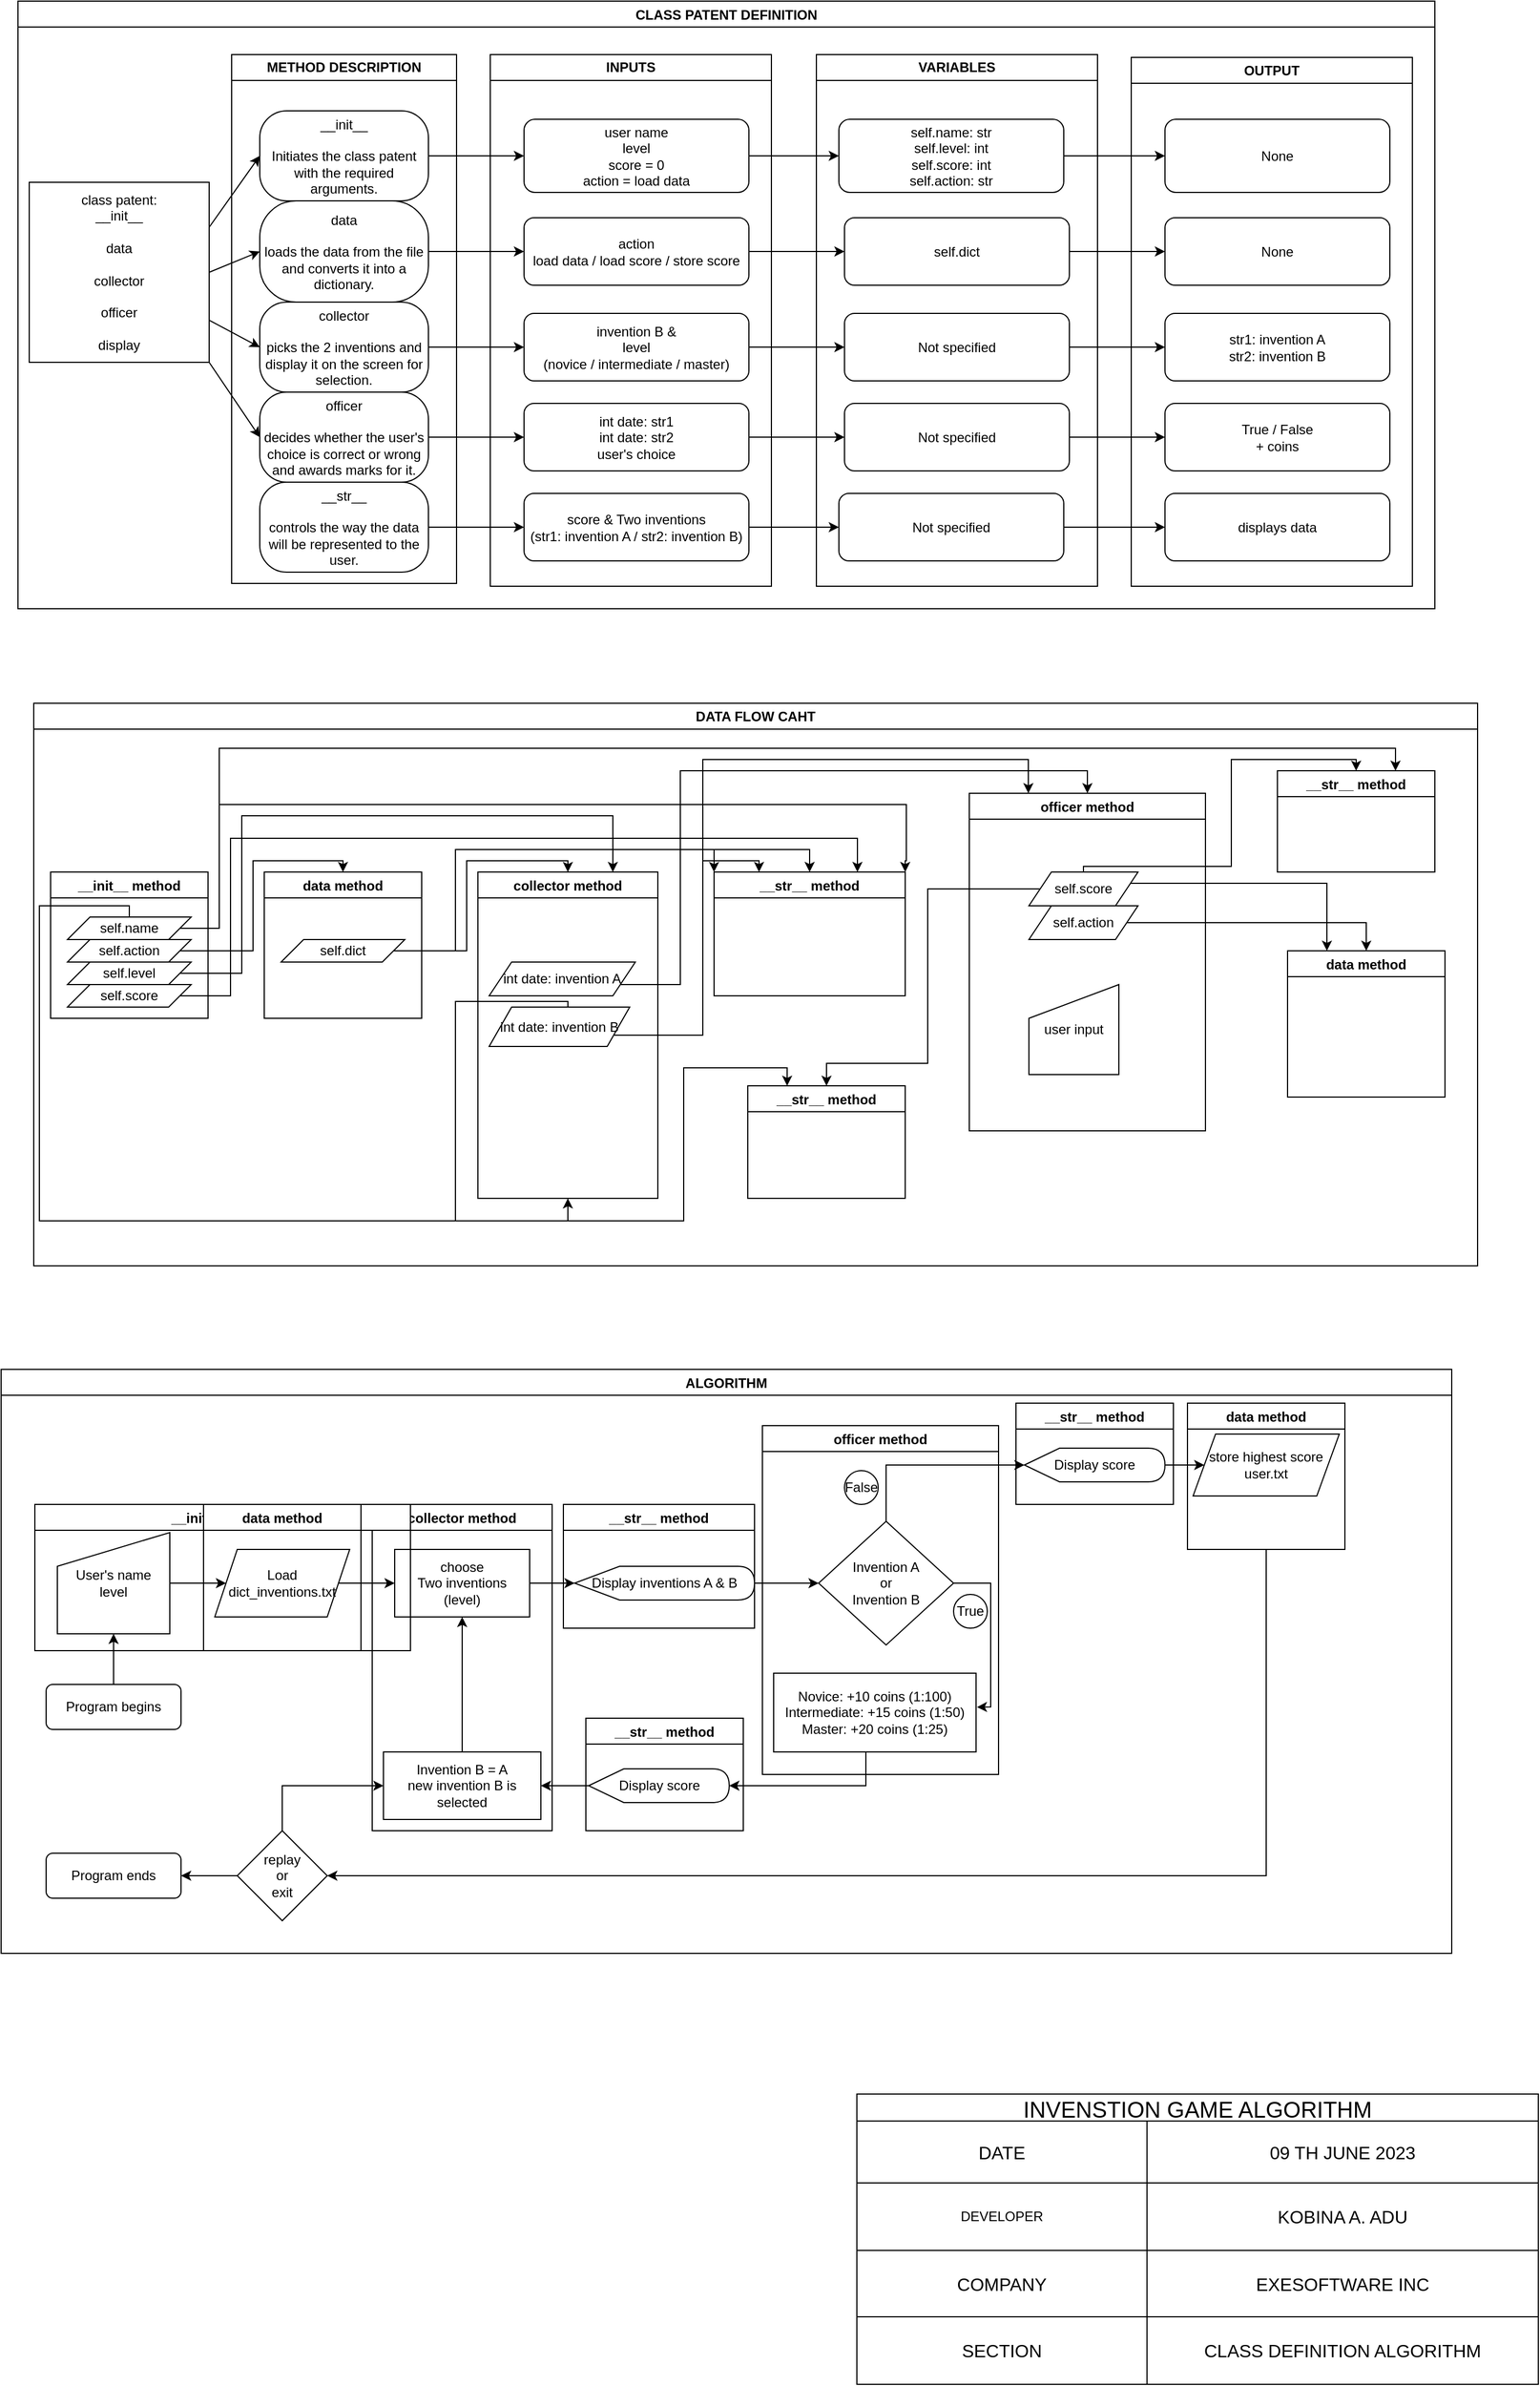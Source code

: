 <mxfile version="21.3.7" type="device" pages="2">
  <diagram name="class definition" id="cDmvo42EJWZh-CAlMUts">
    <mxGraphModel dx="1600" dy="953" grid="1" gridSize="12" guides="1" tooltips="1" connect="1" arrows="1" fold="1" page="1" pageScale="1" pageWidth="1654" pageHeight="2336" background="none" math="0" shadow="0">
      <root>
        <mxCell id="0" />
        <mxCell id="1" parent="0" />
        <mxCell id="7L2wKVbQM28l9aC9Pr6a-2" value="ALGORITHM" style="swimlane;" vertex="1" parent="1">
          <mxGeometry x="247" y="1360" width="1290" height="519" as="geometry">
            <mxRectangle x="10" y="630" width="110" height="30" as="alternateBounds" />
          </mxGeometry>
        </mxCell>
        <mxCell id="7L2wKVbQM28l9aC9Pr6a-3" value="User&#39;s name&lt;br&gt;level" style="shape=manualInput;whiteSpace=wrap;html=1;" vertex="1" parent="7L2wKVbQM28l9aC9Pr6a-2">
          <mxGeometry x="50" y="145" width="100" height="90" as="geometry" />
        </mxCell>
        <mxCell id="7L2wKVbQM28l9aC9Pr6a-4" value="collector method" style="swimlane;" vertex="1" parent="7L2wKVbQM28l9aC9Pr6a-2">
          <mxGeometry x="330" y="120" width="160" height="290" as="geometry" />
        </mxCell>
        <mxCell id="7L2wKVbQM28l9aC9Pr6a-5" value="choose&lt;br&gt;Two inventions&lt;br&gt;(level)" style="rounded=0;whiteSpace=wrap;html=1;" vertex="1" parent="7L2wKVbQM28l9aC9Pr6a-4">
          <mxGeometry x="20" y="40" width="120" height="60" as="geometry" />
        </mxCell>
        <mxCell id="7L2wKVbQM28l9aC9Pr6a-6" value="Invention B = A&lt;br&gt;new invention B is selected" style="rounded=0;whiteSpace=wrap;html=1;" vertex="1" parent="7L2wKVbQM28l9aC9Pr6a-4">
          <mxGeometry x="10" y="220" width="140" height="60" as="geometry" />
        </mxCell>
        <mxCell id="7L2wKVbQM28l9aC9Pr6a-7" style="edgeStyle=orthogonalEdgeStyle;rounded=0;orthogonalLoop=1;jettySize=auto;html=1;entryX=0.5;entryY=1;entryDx=0;entryDy=0;" edge="1" parent="7L2wKVbQM28l9aC9Pr6a-4" source="7L2wKVbQM28l9aC9Pr6a-6" target="7L2wKVbQM28l9aC9Pr6a-5">
          <mxGeometry relative="1" as="geometry" />
        </mxCell>
        <mxCell id="7L2wKVbQM28l9aC9Pr6a-8" value="__str__ method" style="swimlane;" vertex="1" parent="7L2wKVbQM28l9aC9Pr6a-2">
          <mxGeometry x="500" y="120" width="170" height="110" as="geometry" />
        </mxCell>
        <mxCell id="7L2wKVbQM28l9aC9Pr6a-9" value="Display inventions A &amp;amp; B" style="shape=display;whiteSpace=wrap;html=1;" vertex="1" parent="7L2wKVbQM28l9aC9Pr6a-8">
          <mxGeometry x="10" y="55" width="160" height="30" as="geometry" />
        </mxCell>
        <mxCell id="7L2wKVbQM28l9aC9Pr6a-10" value="Load dict_inventions.txt" style="shape=parallelogram;perimeter=parallelogramPerimeter;whiteSpace=wrap;html=1;fixedSize=1;" vertex="1" parent="7L2wKVbQM28l9aC9Pr6a-2">
          <mxGeometry x="190" y="160" width="120" height="60" as="geometry" />
        </mxCell>
        <mxCell id="7L2wKVbQM28l9aC9Pr6a-11" value="" style="edgeStyle=orthogonalEdgeStyle;rounded=0;orthogonalLoop=1;jettySize=auto;html=1;" edge="1" parent="7L2wKVbQM28l9aC9Pr6a-2" source="7L2wKVbQM28l9aC9Pr6a-3" target="7L2wKVbQM28l9aC9Pr6a-10">
          <mxGeometry relative="1" as="geometry" />
        </mxCell>
        <mxCell id="7L2wKVbQM28l9aC9Pr6a-12" value="" style="edgeStyle=orthogonalEdgeStyle;rounded=0;orthogonalLoop=1;jettySize=auto;html=1;" edge="1" parent="7L2wKVbQM28l9aC9Pr6a-2" source="7L2wKVbQM28l9aC9Pr6a-10" target="7L2wKVbQM28l9aC9Pr6a-5">
          <mxGeometry relative="1" as="geometry" />
        </mxCell>
        <mxCell id="7L2wKVbQM28l9aC9Pr6a-13" value="" style="edgeStyle=orthogonalEdgeStyle;rounded=0;orthogonalLoop=1;jettySize=auto;html=1;exitX=1;exitY=0.5;exitDx=0;exitDy=0;exitPerimeter=0;" edge="1" parent="7L2wKVbQM28l9aC9Pr6a-2" source="7L2wKVbQM28l9aC9Pr6a-25" target="7L2wKVbQM28l9aC9Pr6a-31">
          <mxGeometry relative="1" as="geometry">
            <mxPoint x="1030.0" y="85" as="sourcePoint" />
          </mxGeometry>
        </mxCell>
        <mxCell id="7L2wKVbQM28l9aC9Pr6a-14" value="Program ends" style="rounded=1;whiteSpace=wrap;html=1;" vertex="1" parent="7L2wKVbQM28l9aC9Pr6a-2">
          <mxGeometry x="40" y="430" width="120" height="40" as="geometry" />
        </mxCell>
        <mxCell id="7L2wKVbQM28l9aC9Pr6a-15" value="officer method" style="swimlane;" vertex="1" parent="7L2wKVbQM28l9aC9Pr6a-2">
          <mxGeometry x="677" y="50" width="210" height="310" as="geometry" />
        </mxCell>
        <mxCell id="7L2wKVbQM28l9aC9Pr6a-16" value="Novice: +10 coins (1:100)&lt;br&gt;Intermediate: +15 coins (1:50)&lt;br&gt;Master: +20 coins (1:25)" style="rounded=0;whiteSpace=wrap;html=1;" vertex="1" parent="7L2wKVbQM28l9aC9Pr6a-15">
          <mxGeometry x="10" y="220" width="180" height="70" as="geometry" />
        </mxCell>
        <mxCell id="7L2wKVbQM28l9aC9Pr6a-17" value="False" style="ellipse;whiteSpace=wrap;html=1;aspect=fixed;" vertex="1" parent="7L2wKVbQM28l9aC9Pr6a-15">
          <mxGeometry x="73" y="40" width="30" height="30" as="geometry" />
        </mxCell>
        <mxCell id="7L2wKVbQM28l9aC9Pr6a-18" value="True" style="ellipse;whiteSpace=wrap;html=1;aspect=fixed;" vertex="1" parent="7L2wKVbQM28l9aC9Pr6a-15">
          <mxGeometry x="170" y="150" width="30" height="30" as="geometry" />
        </mxCell>
        <mxCell id="7L2wKVbQM28l9aC9Pr6a-19" value="Invention A&lt;br&gt;or&lt;br&gt;Invention B" style="rhombus;whiteSpace=wrap;html=1;" vertex="1" parent="7L2wKVbQM28l9aC9Pr6a-15">
          <mxGeometry x="50" y="85" width="120" height="110" as="geometry" />
        </mxCell>
        <mxCell id="7L2wKVbQM28l9aC9Pr6a-20" value="" style="endArrow=classic;html=1;rounded=0;entryX=1.004;entryY=0.431;entryDx=0;entryDy=0;exitX=1;exitY=0.5;exitDx=0;exitDy=0;entryPerimeter=0;" edge="1" parent="7L2wKVbQM28l9aC9Pr6a-15" source="7L2wKVbQM28l9aC9Pr6a-19" target="7L2wKVbQM28l9aC9Pr6a-16">
          <mxGeometry width="50" height="50" relative="1" as="geometry">
            <mxPoint x="43" y="209" as="sourcePoint" />
            <mxPoint x="313" y="179" as="targetPoint" />
            <Array as="points">
              <mxPoint x="203" y="140" />
              <mxPoint x="203" y="250" />
            </Array>
          </mxGeometry>
        </mxCell>
        <mxCell id="7L2wKVbQM28l9aC9Pr6a-21" value="__init__ method" style="swimlane;" vertex="1" parent="7L2wKVbQM28l9aC9Pr6a-2">
          <mxGeometry x="30" y="120" width="334" height="130" as="geometry" />
        </mxCell>
        <mxCell id="7L2wKVbQM28l9aC9Pr6a-22" value="data method" style="swimlane;" vertex="1" parent="7L2wKVbQM28l9aC9Pr6a-2">
          <mxGeometry x="180" y="120" width="140" height="130" as="geometry" />
        </mxCell>
        <mxCell id="7L2wKVbQM28l9aC9Pr6a-23" style="edgeStyle=orthogonalEdgeStyle;rounded=0;orthogonalLoop=1;jettySize=auto;html=1;entryX=1;entryY=0.5;entryDx=0;entryDy=0;exitX=0;exitY=0.5;exitDx=0;exitDy=0;exitPerimeter=0;" edge="1" parent="7L2wKVbQM28l9aC9Pr6a-2" source="7L2wKVbQM28l9aC9Pr6a-27" target="7L2wKVbQM28l9aC9Pr6a-6">
          <mxGeometry relative="1" as="geometry">
            <mxPoint x="525" y="370" as="sourcePoint" />
          </mxGeometry>
        </mxCell>
        <mxCell id="7L2wKVbQM28l9aC9Pr6a-24" style="edgeStyle=orthogonalEdgeStyle;rounded=0;orthogonalLoop=1;jettySize=auto;html=1;entryX=1;entryY=0.5;entryDx=0;entryDy=0;entryPerimeter=0;" edge="1" parent="7L2wKVbQM28l9aC9Pr6a-2" source="7L2wKVbQM28l9aC9Pr6a-16" target="7L2wKVbQM28l9aC9Pr6a-27">
          <mxGeometry relative="1" as="geometry">
            <mxPoint x="645" y="370" as="targetPoint" />
            <Array as="points">
              <mxPoint x="769" y="370" />
            </Array>
          </mxGeometry>
        </mxCell>
        <mxCell id="7L2wKVbQM28l9aC9Pr6a-25" value="Display score" style="shape=display;whiteSpace=wrap;html=1;" vertex="1" parent="7L2wKVbQM28l9aC9Pr6a-2">
          <mxGeometry x="910" y="70" width="125" height="30" as="geometry" />
        </mxCell>
        <mxCell id="7L2wKVbQM28l9aC9Pr6a-26" value="__str__ method" style="swimlane;" vertex="1" parent="7L2wKVbQM28l9aC9Pr6a-2">
          <mxGeometry x="520" y="310" width="140" height="100" as="geometry" />
        </mxCell>
        <mxCell id="7L2wKVbQM28l9aC9Pr6a-27" value="Display score" style="shape=display;whiteSpace=wrap;html=1;" vertex="1" parent="7L2wKVbQM28l9aC9Pr6a-26">
          <mxGeometry x="2.5" y="45" width="125" height="30" as="geometry" />
        </mxCell>
        <mxCell id="7L2wKVbQM28l9aC9Pr6a-28" value="__str__ method" style="swimlane;" vertex="1" parent="7L2wKVbQM28l9aC9Pr6a-2">
          <mxGeometry x="902.5" y="30" width="140" height="90" as="geometry" />
        </mxCell>
        <mxCell id="7L2wKVbQM28l9aC9Pr6a-29" style="edgeStyle=orthogonalEdgeStyle;rounded=0;orthogonalLoop=1;jettySize=auto;html=1;entryX=1;entryY=0.5;entryDx=0;entryDy=0;" edge="1" parent="7L2wKVbQM28l9aC9Pr6a-2" source="7L2wKVbQM28l9aC9Pr6a-30" target="7L2wKVbQM28l9aC9Pr6a-36">
          <mxGeometry relative="1" as="geometry">
            <Array as="points">
              <mxPoint x="1125" y="450" />
            </Array>
          </mxGeometry>
        </mxCell>
        <mxCell id="7L2wKVbQM28l9aC9Pr6a-30" value="data method" style="swimlane;" vertex="1" parent="7L2wKVbQM28l9aC9Pr6a-2">
          <mxGeometry x="1055" y="30" width="140" height="130" as="geometry" />
        </mxCell>
        <mxCell id="7L2wKVbQM28l9aC9Pr6a-31" value="store highest score&lt;br&gt;user.txt" style="shape=parallelogram;perimeter=parallelogramPerimeter;whiteSpace=wrap;html=1;fixedSize=1;" vertex="1" parent="7L2wKVbQM28l9aC9Pr6a-30">
          <mxGeometry x="5" y="27.5" width="130" height="55" as="geometry" />
        </mxCell>
        <mxCell id="7L2wKVbQM28l9aC9Pr6a-32" value="" style="edgeStyle=orthogonalEdgeStyle;rounded=0;orthogonalLoop=1;jettySize=auto;html=1;" edge="1" parent="7L2wKVbQM28l9aC9Pr6a-2" source="7L2wKVbQM28l9aC9Pr6a-33" target="7L2wKVbQM28l9aC9Pr6a-3">
          <mxGeometry relative="1" as="geometry" />
        </mxCell>
        <mxCell id="7L2wKVbQM28l9aC9Pr6a-33" value="Program begins" style="rounded=1;whiteSpace=wrap;html=1;" vertex="1" parent="7L2wKVbQM28l9aC9Pr6a-2">
          <mxGeometry x="40" y="280" width="120" height="40" as="geometry" />
        </mxCell>
        <mxCell id="7L2wKVbQM28l9aC9Pr6a-34" style="edgeStyle=orthogonalEdgeStyle;rounded=0;orthogonalLoop=1;jettySize=auto;html=1;entryX=1;entryY=0.5;entryDx=0;entryDy=0;" edge="1" parent="7L2wKVbQM28l9aC9Pr6a-2" source="7L2wKVbQM28l9aC9Pr6a-36" target="7L2wKVbQM28l9aC9Pr6a-14">
          <mxGeometry relative="1" as="geometry" />
        </mxCell>
        <mxCell id="7L2wKVbQM28l9aC9Pr6a-35" style="edgeStyle=orthogonalEdgeStyle;rounded=0;orthogonalLoop=1;jettySize=auto;html=1;entryX=0;entryY=0.5;entryDx=0;entryDy=0;exitX=0.5;exitY=0;exitDx=0;exitDy=0;" edge="1" parent="7L2wKVbQM28l9aC9Pr6a-2" source="7L2wKVbQM28l9aC9Pr6a-36" target="7L2wKVbQM28l9aC9Pr6a-6">
          <mxGeometry relative="1" as="geometry">
            <Array as="points">
              <mxPoint x="250" y="370" />
            </Array>
          </mxGeometry>
        </mxCell>
        <mxCell id="7L2wKVbQM28l9aC9Pr6a-36" value="replay&lt;br&gt;or&lt;br&gt;exit" style="rhombus;whiteSpace=wrap;html=1;" vertex="1" parent="7L2wKVbQM28l9aC9Pr6a-2">
          <mxGeometry x="210" y="410" width="80" height="80" as="geometry" />
        </mxCell>
        <mxCell id="7L2wKVbQM28l9aC9Pr6a-37" value="" style="edgeStyle=orthogonalEdgeStyle;rounded=0;orthogonalLoop=1;jettySize=auto;html=1;" edge="1" parent="7L2wKVbQM28l9aC9Pr6a-2" source="7L2wKVbQM28l9aC9Pr6a-5" target="7L2wKVbQM28l9aC9Pr6a-9">
          <mxGeometry relative="1" as="geometry" />
        </mxCell>
        <mxCell id="7L2wKVbQM28l9aC9Pr6a-38" value="" style="endArrow=classic;html=1;rounded=0;entryX=0;entryY=0.5;entryDx=0;entryDy=0;exitX=0.5;exitY=0;exitDx=0;exitDy=0;entryPerimeter=0;" edge="1" parent="7L2wKVbQM28l9aC9Pr6a-2" source="7L2wKVbQM28l9aC9Pr6a-19" target="7L2wKVbQM28l9aC9Pr6a-25">
          <mxGeometry width="50" height="50" relative="1" as="geometry">
            <mxPoint x="750" y="14" as="sourcePoint" />
            <mxPoint x="940.0" y="94" as="targetPoint" />
            <Array as="points">
              <mxPoint x="787" y="85" />
            </Array>
          </mxGeometry>
        </mxCell>
        <mxCell id="7L2wKVbQM28l9aC9Pr6a-39" value="" style="endArrow=classic;html=1;rounded=0;entryX=0;entryY=0.5;entryDx=0;entryDy=0;exitX=1;exitY=0.5;exitDx=0;exitDy=0;exitPerimeter=0;" edge="1" parent="7L2wKVbQM28l9aC9Pr6a-2" source="7L2wKVbQM28l9aC9Pr6a-9" target="7L2wKVbQM28l9aC9Pr6a-19">
          <mxGeometry width="50" height="50" relative="1" as="geometry">
            <mxPoint x="700" y="209" as="sourcePoint" />
            <mxPoint x="980" y="169" as="targetPoint" />
          </mxGeometry>
        </mxCell>
        <mxCell id="7L2wKVbQM28l9aC9Pr6a-40" value="CLASS PATENT DEFINITION" style="swimlane;" vertex="1" parent="1">
          <mxGeometry x="262" y="144" width="1260" height="540" as="geometry">
            <mxRectangle x="60" y="50" width="200" height="30" as="alternateBounds" />
          </mxGeometry>
        </mxCell>
        <mxCell id="7L2wKVbQM28l9aC9Pr6a-41" value="OUTPUT" style="swimlane;whiteSpace=wrap;html=1;" vertex="1" parent="7L2wKVbQM28l9aC9Pr6a-40">
          <mxGeometry x="990" y="50" width="250" height="470" as="geometry" />
        </mxCell>
        <mxCell id="7L2wKVbQM28l9aC9Pr6a-42" value="str1: invention A&lt;br&gt;str2: invention B" style="rounded=1;whiteSpace=wrap;html=1;" vertex="1" parent="7L2wKVbQM28l9aC9Pr6a-41">
          <mxGeometry x="30" y="227.5" width="200" height="60" as="geometry" />
        </mxCell>
        <mxCell id="7L2wKVbQM28l9aC9Pr6a-43" value="None" style="rounded=1;whiteSpace=wrap;html=1;" vertex="1" parent="7L2wKVbQM28l9aC9Pr6a-41">
          <mxGeometry x="30" y="55" width="200" height="65" as="geometry" />
        </mxCell>
        <mxCell id="7L2wKVbQM28l9aC9Pr6a-44" value="None" style="rounded=1;whiteSpace=wrap;html=1;" vertex="1" parent="7L2wKVbQM28l9aC9Pr6a-41">
          <mxGeometry x="30" y="142.5" width="200" height="60" as="geometry" />
        </mxCell>
        <mxCell id="7L2wKVbQM28l9aC9Pr6a-45" value="True / False&lt;br&gt;+ coins" style="rounded=1;whiteSpace=wrap;html=1;" vertex="1" parent="7L2wKVbQM28l9aC9Pr6a-41">
          <mxGeometry x="30" y="307.5" width="200" height="60" as="geometry" />
        </mxCell>
        <mxCell id="7L2wKVbQM28l9aC9Pr6a-46" value="displays data" style="rounded=1;whiteSpace=wrap;html=1;" vertex="1" parent="7L2wKVbQM28l9aC9Pr6a-41">
          <mxGeometry x="30" y="387.5" width="200" height="60" as="geometry" />
        </mxCell>
        <mxCell id="7L2wKVbQM28l9aC9Pr6a-47" value="class patent:&lt;br&gt;__init__&lt;br&gt;&lt;br&gt;data&lt;br&gt;&lt;br&gt;collector&lt;br&gt;&lt;br&gt;officer&lt;br&gt;&lt;br&gt;display" style="whiteSpace=wrap;html=1;aspect=fixed;" vertex="1" parent="7L2wKVbQM28l9aC9Pr6a-40">
          <mxGeometry x="10" y="161" width="160" height="160" as="geometry" />
        </mxCell>
        <mxCell id="7L2wKVbQM28l9aC9Pr6a-48" value="__init__&lt;br&gt;&lt;br&gt;Initiates the class patent with the required arguments." style="rounded=1;whiteSpace=wrap;html=1;arcSize=30;" vertex="1" parent="7L2wKVbQM28l9aC9Pr6a-40">
          <mxGeometry x="215" y="97.5" width="150" height="80" as="geometry" />
        </mxCell>
        <mxCell id="7L2wKVbQM28l9aC9Pr6a-49" value="data&lt;br&gt;&lt;br&gt;loads the data from the file and converts it into a dictionary." style="rounded=1;whiteSpace=wrap;html=1;arcSize=36;" vertex="1" parent="7L2wKVbQM28l9aC9Pr6a-40">
          <mxGeometry x="215" y="177.5" width="150" height="90" as="geometry" />
        </mxCell>
        <mxCell id="7L2wKVbQM28l9aC9Pr6a-50" value="collector&lt;br&gt;&lt;br&gt;picks the 2 inventions and display it on the screen for selection." style="rounded=1;whiteSpace=wrap;html=1;arcSize=30;" vertex="1" parent="7L2wKVbQM28l9aC9Pr6a-40">
          <mxGeometry x="215" y="267.5" width="150" height="80" as="geometry" />
        </mxCell>
        <mxCell id="7L2wKVbQM28l9aC9Pr6a-51" value="officer&lt;br&gt;&lt;br&gt;decides whether the user&#39;s choice is correct or wrong and awards marks for it." style="rounded=1;whiteSpace=wrap;html=1;arcSize=30;" vertex="1" parent="7L2wKVbQM28l9aC9Pr6a-40">
          <mxGeometry x="215" y="347.5" width="150" height="80" as="geometry" />
        </mxCell>
        <mxCell id="7L2wKVbQM28l9aC9Pr6a-52" value="" style="endArrow=classic;html=1;rounded=0;entryX=0;entryY=0.5;entryDx=0;entryDy=0;exitX=1;exitY=0.25;exitDx=0;exitDy=0;" edge="1" parent="7L2wKVbQM28l9aC9Pr6a-40" source="7L2wKVbQM28l9aC9Pr6a-47" target="7L2wKVbQM28l9aC9Pr6a-48">
          <mxGeometry width="50" height="50" relative="1" as="geometry">
            <mxPoint x="140" y="200" as="sourcePoint" />
            <mxPoint x="310" y="270" as="targetPoint" />
          </mxGeometry>
        </mxCell>
        <mxCell id="7L2wKVbQM28l9aC9Pr6a-53" value="" style="endArrow=classic;html=1;rounded=0;entryX=0;entryY=0.5;entryDx=0;entryDy=0;exitX=1;exitY=0.5;exitDx=0;exitDy=0;" edge="1" parent="7L2wKVbQM28l9aC9Pr6a-40" source="7L2wKVbQM28l9aC9Pr6a-47" target="7L2wKVbQM28l9aC9Pr6a-49">
          <mxGeometry width="50" height="50" relative="1" as="geometry">
            <mxPoint x="150" y="210" as="sourcePoint" />
            <mxPoint x="280" y="150" as="targetPoint" />
          </mxGeometry>
        </mxCell>
        <mxCell id="7L2wKVbQM28l9aC9Pr6a-54" value="" style="endArrow=classic;html=1;rounded=0;entryX=0;entryY=0.5;entryDx=0;entryDy=0;" edge="1" parent="7L2wKVbQM28l9aC9Pr6a-40" source="7L2wKVbQM28l9aC9Pr6a-47" target="7L2wKVbQM28l9aC9Pr6a-50">
          <mxGeometry width="50" height="50" relative="1" as="geometry">
            <mxPoint x="160" y="220" as="sourcePoint" />
            <mxPoint x="290" y="160" as="targetPoint" />
            <Array as="points" />
          </mxGeometry>
        </mxCell>
        <mxCell id="7L2wKVbQM28l9aC9Pr6a-55" value="" style="endArrow=classic;html=1;rounded=0;entryX=0;entryY=0.5;entryDx=0;entryDy=0;exitX=1;exitY=1;exitDx=0;exitDy=0;" edge="1" parent="7L2wKVbQM28l9aC9Pr6a-40" source="7L2wKVbQM28l9aC9Pr6a-47" target="7L2wKVbQM28l9aC9Pr6a-51">
          <mxGeometry width="50" height="50" relative="1" as="geometry">
            <mxPoint x="129" y="290" as="sourcePoint" />
            <mxPoint x="259" y="230" as="targetPoint" />
          </mxGeometry>
        </mxCell>
        <mxCell id="7L2wKVbQM28l9aC9Pr6a-56" value="" style="edgeStyle=orthogonalEdgeStyle;rounded=0;orthogonalLoop=1;jettySize=auto;html=1;" edge="1" parent="7L2wKVbQM28l9aC9Pr6a-40" source="7L2wKVbQM28l9aC9Pr6a-57" target="7L2wKVbQM28l9aC9Pr6a-76">
          <mxGeometry relative="1" as="geometry" />
        </mxCell>
        <mxCell id="7L2wKVbQM28l9aC9Pr6a-57" value="user name&lt;br&gt;level&lt;br&gt;score = 0&lt;br&gt;action = load data" style="rounded=1;whiteSpace=wrap;html=1;" vertex="1" parent="7L2wKVbQM28l9aC9Pr6a-40">
          <mxGeometry x="450" y="105" width="200" height="65" as="geometry" />
        </mxCell>
        <mxCell id="7L2wKVbQM28l9aC9Pr6a-58" value="__str__&lt;br&gt;&lt;br&gt;controls the way the data will be represented to the user." style="rounded=1;whiteSpace=wrap;html=1;arcSize=30;" vertex="1" parent="7L2wKVbQM28l9aC9Pr6a-40">
          <mxGeometry x="215" y="427.5" width="150" height="80" as="geometry" />
        </mxCell>
        <mxCell id="7L2wKVbQM28l9aC9Pr6a-59" value="" style="edgeStyle=orthogonalEdgeStyle;rounded=0;orthogonalLoop=1;jettySize=auto;html=1;" edge="1" parent="7L2wKVbQM28l9aC9Pr6a-40" source="7L2wKVbQM28l9aC9Pr6a-48" target="7L2wKVbQM28l9aC9Pr6a-57">
          <mxGeometry relative="1" as="geometry" />
        </mxCell>
        <mxCell id="7L2wKVbQM28l9aC9Pr6a-60" value="" style="edgeStyle=orthogonalEdgeStyle;rounded=0;orthogonalLoop=1;jettySize=auto;html=1;" edge="1" parent="7L2wKVbQM28l9aC9Pr6a-40" source="7L2wKVbQM28l9aC9Pr6a-61" target="7L2wKVbQM28l9aC9Pr6a-77">
          <mxGeometry relative="1" as="geometry" />
        </mxCell>
        <mxCell id="7L2wKVbQM28l9aC9Pr6a-61" value="action&lt;br&gt;load data / load score / store score" style="rounded=1;whiteSpace=wrap;html=1;" vertex="1" parent="7L2wKVbQM28l9aC9Pr6a-40">
          <mxGeometry x="450" y="192.5" width="200" height="60" as="geometry" />
        </mxCell>
        <mxCell id="7L2wKVbQM28l9aC9Pr6a-62" value="" style="edgeStyle=orthogonalEdgeStyle;rounded=0;orthogonalLoop=1;jettySize=auto;html=1;" edge="1" parent="7L2wKVbQM28l9aC9Pr6a-40" source="7L2wKVbQM28l9aC9Pr6a-63" target="7L2wKVbQM28l9aC9Pr6a-75">
          <mxGeometry relative="1" as="geometry" />
        </mxCell>
        <mxCell id="7L2wKVbQM28l9aC9Pr6a-63" value="invention B &amp;amp; &lt;br&gt;level&lt;br&gt;(novice / intermediate / master)" style="rounded=1;whiteSpace=wrap;html=1;" vertex="1" parent="7L2wKVbQM28l9aC9Pr6a-40">
          <mxGeometry x="450" y="277.5" width="200" height="60" as="geometry" />
        </mxCell>
        <mxCell id="7L2wKVbQM28l9aC9Pr6a-64" value="" style="edgeStyle=orthogonalEdgeStyle;rounded=0;orthogonalLoop=1;jettySize=auto;html=1;" edge="1" parent="7L2wKVbQM28l9aC9Pr6a-40" source="7L2wKVbQM28l9aC9Pr6a-65" target="7L2wKVbQM28l9aC9Pr6a-78">
          <mxGeometry relative="1" as="geometry" />
        </mxCell>
        <mxCell id="7L2wKVbQM28l9aC9Pr6a-65" value="int date: str1&lt;br&gt;int date: str2&lt;br&gt;user&#39;s choice" style="rounded=1;whiteSpace=wrap;html=1;" vertex="1" parent="7L2wKVbQM28l9aC9Pr6a-40">
          <mxGeometry x="450" y="357.5" width="200" height="60" as="geometry" />
        </mxCell>
        <mxCell id="7L2wKVbQM28l9aC9Pr6a-66" value="" style="edgeStyle=orthogonalEdgeStyle;rounded=0;orthogonalLoop=1;jettySize=auto;html=1;" edge="1" parent="7L2wKVbQM28l9aC9Pr6a-40" source="7L2wKVbQM28l9aC9Pr6a-67" target="7L2wKVbQM28l9aC9Pr6a-79">
          <mxGeometry relative="1" as="geometry" />
        </mxCell>
        <mxCell id="7L2wKVbQM28l9aC9Pr6a-67" value="score &amp;amp; Two inventions&lt;br&gt;(str1: invention A / str2: invention B)" style="rounded=1;whiteSpace=wrap;html=1;" vertex="1" parent="7L2wKVbQM28l9aC9Pr6a-40">
          <mxGeometry x="450" y="437.5" width="200" height="60" as="geometry" />
        </mxCell>
        <mxCell id="7L2wKVbQM28l9aC9Pr6a-68" value="INPUTS" style="swimlane;whiteSpace=wrap;html=1;" vertex="1" parent="7L2wKVbQM28l9aC9Pr6a-40">
          <mxGeometry x="420" y="47.5" width="250" height="472.5" as="geometry" />
        </mxCell>
        <mxCell id="7L2wKVbQM28l9aC9Pr6a-69" value="" style="edgeStyle=orthogonalEdgeStyle;rounded=0;orthogonalLoop=1;jettySize=auto;html=1;" edge="1" parent="7L2wKVbQM28l9aC9Pr6a-40" source="7L2wKVbQM28l9aC9Pr6a-49" target="7L2wKVbQM28l9aC9Pr6a-61">
          <mxGeometry relative="1" as="geometry" />
        </mxCell>
        <mxCell id="7L2wKVbQM28l9aC9Pr6a-70" value="" style="edgeStyle=orthogonalEdgeStyle;rounded=0;orthogonalLoop=1;jettySize=auto;html=1;" edge="1" parent="7L2wKVbQM28l9aC9Pr6a-40" source="7L2wKVbQM28l9aC9Pr6a-50" target="7L2wKVbQM28l9aC9Pr6a-63">
          <mxGeometry relative="1" as="geometry" />
        </mxCell>
        <mxCell id="7L2wKVbQM28l9aC9Pr6a-71" value="" style="edgeStyle=orthogonalEdgeStyle;rounded=0;orthogonalLoop=1;jettySize=auto;html=1;" edge="1" parent="7L2wKVbQM28l9aC9Pr6a-40" source="7L2wKVbQM28l9aC9Pr6a-51" target="7L2wKVbQM28l9aC9Pr6a-65">
          <mxGeometry relative="1" as="geometry" />
        </mxCell>
        <mxCell id="7L2wKVbQM28l9aC9Pr6a-72" value="" style="edgeStyle=orthogonalEdgeStyle;rounded=0;orthogonalLoop=1;jettySize=auto;html=1;" edge="1" parent="7L2wKVbQM28l9aC9Pr6a-40" source="7L2wKVbQM28l9aC9Pr6a-58" target="7L2wKVbQM28l9aC9Pr6a-67">
          <mxGeometry relative="1" as="geometry" />
        </mxCell>
        <mxCell id="7L2wKVbQM28l9aC9Pr6a-73" value="METHOD DESCRIPTION" style="swimlane;whiteSpace=wrap;html=1;" vertex="1" parent="7L2wKVbQM28l9aC9Pr6a-40">
          <mxGeometry x="190" y="47.5" width="200" height="470" as="geometry" />
        </mxCell>
        <mxCell id="7L2wKVbQM28l9aC9Pr6a-74" value="VARIABLES" style="swimlane;whiteSpace=wrap;html=1;" vertex="1" parent="7L2wKVbQM28l9aC9Pr6a-40">
          <mxGeometry x="710" y="47.5" width="250" height="472.5" as="geometry">
            <mxRectangle x="710" y="47.5" width="110" height="30" as="alternateBounds" />
          </mxGeometry>
        </mxCell>
        <mxCell id="7L2wKVbQM28l9aC9Pr6a-75" value="Not specified" style="rounded=1;whiteSpace=wrap;html=1;" vertex="1" parent="7L2wKVbQM28l9aC9Pr6a-74">
          <mxGeometry x="25" y="230" width="200" height="60" as="geometry" />
        </mxCell>
        <mxCell id="7L2wKVbQM28l9aC9Pr6a-76" value="self.name: str&lt;br&gt;self.level: int&lt;br&gt;self.score: int&lt;br&gt;self.action: str" style="rounded=1;whiteSpace=wrap;html=1;" vertex="1" parent="7L2wKVbQM28l9aC9Pr6a-74">
          <mxGeometry x="20" y="57.5" width="200" height="65" as="geometry" />
        </mxCell>
        <mxCell id="7L2wKVbQM28l9aC9Pr6a-77" value="self.dict" style="rounded=1;whiteSpace=wrap;html=1;" vertex="1" parent="7L2wKVbQM28l9aC9Pr6a-74">
          <mxGeometry x="25" y="145" width="200" height="60" as="geometry" />
        </mxCell>
        <mxCell id="7L2wKVbQM28l9aC9Pr6a-78" value="Not specified" style="rounded=1;whiteSpace=wrap;html=1;" vertex="1" parent="7L2wKVbQM28l9aC9Pr6a-74">
          <mxGeometry x="25" y="310" width="200" height="60" as="geometry" />
        </mxCell>
        <mxCell id="7L2wKVbQM28l9aC9Pr6a-79" value="Not specified" style="rounded=1;whiteSpace=wrap;html=1;" vertex="1" parent="7L2wKVbQM28l9aC9Pr6a-74">
          <mxGeometry x="20" y="390" width="200" height="60" as="geometry" />
        </mxCell>
        <mxCell id="7L2wKVbQM28l9aC9Pr6a-80" value="" style="edgeStyle=orthogonalEdgeStyle;rounded=0;orthogonalLoop=1;jettySize=auto;html=1;" edge="1" parent="7L2wKVbQM28l9aC9Pr6a-40" source="7L2wKVbQM28l9aC9Pr6a-79" target="7L2wKVbQM28l9aC9Pr6a-46">
          <mxGeometry relative="1" as="geometry" />
        </mxCell>
        <mxCell id="7L2wKVbQM28l9aC9Pr6a-81" value="" style="edgeStyle=orthogonalEdgeStyle;rounded=0;orthogonalLoop=1;jettySize=auto;html=1;" edge="1" parent="7L2wKVbQM28l9aC9Pr6a-40" source="7L2wKVbQM28l9aC9Pr6a-78" target="7L2wKVbQM28l9aC9Pr6a-45">
          <mxGeometry relative="1" as="geometry" />
        </mxCell>
        <mxCell id="7L2wKVbQM28l9aC9Pr6a-82" value="" style="edgeStyle=orthogonalEdgeStyle;rounded=0;orthogonalLoop=1;jettySize=auto;html=1;" edge="1" parent="7L2wKVbQM28l9aC9Pr6a-40" source="7L2wKVbQM28l9aC9Pr6a-75" target="7L2wKVbQM28l9aC9Pr6a-42">
          <mxGeometry relative="1" as="geometry" />
        </mxCell>
        <mxCell id="7L2wKVbQM28l9aC9Pr6a-83" value="" style="edgeStyle=orthogonalEdgeStyle;rounded=0;orthogonalLoop=1;jettySize=auto;html=1;" edge="1" parent="7L2wKVbQM28l9aC9Pr6a-40" source="7L2wKVbQM28l9aC9Pr6a-77" target="7L2wKVbQM28l9aC9Pr6a-44">
          <mxGeometry relative="1" as="geometry" />
        </mxCell>
        <mxCell id="7L2wKVbQM28l9aC9Pr6a-84" value="" style="edgeStyle=orthogonalEdgeStyle;rounded=0;orthogonalLoop=1;jettySize=auto;html=1;" edge="1" parent="7L2wKVbQM28l9aC9Pr6a-40" source="7L2wKVbQM28l9aC9Pr6a-76" target="7L2wKVbQM28l9aC9Pr6a-43">
          <mxGeometry relative="1" as="geometry" />
        </mxCell>
        <mxCell id="7L2wKVbQM28l9aC9Pr6a-119" value="DATA FLOW CAHT" style="swimlane;whiteSpace=wrap;html=1;" vertex="1" parent="1">
          <mxGeometry x="276" y="768" width="1284" height="500" as="geometry" />
        </mxCell>
        <mxCell id="7L2wKVbQM28l9aC9Pr6a-85" value="collector method" style="swimlane;" vertex="1" parent="7L2wKVbQM28l9aC9Pr6a-119">
          <mxGeometry x="395" y="150" width="160" height="290" as="geometry" />
        </mxCell>
        <mxCell id="7L2wKVbQM28l9aC9Pr6a-86" value="int date: invention A" style="shape=parallelogram;perimeter=parallelogramPerimeter;whiteSpace=wrap;html=1;fixedSize=1;" vertex="1" parent="7L2wKVbQM28l9aC9Pr6a-85">
          <mxGeometry x="10" y="80" width="130" height="30" as="geometry" />
        </mxCell>
        <mxCell id="7L2wKVbQM28l9aC9Pr6a-87" style="edgeStyle=orthogonalEdgeStyle;rounded=0;orthogonalLoop=1;jettySize=auto;html=1;" edge="1" parent="7L2wKVbQM28l9aC9Pr6a-85" source="7L2wKVbQM28l9aC9Pr6a-88" target="7L2wKVbQM28l9aC9Pr6a-85">
          <mxGeometry relative="1" as="geometry">
            <Array as="points">
              <mxPoint x="80" y="115" />
              <mxPoint x="-20" y="115" />
              <mxPoint x="-20" y="310" />
              <mxPoint x="80" y="310" />
            </Array>
          </mxGeometry>
        </mxCell>
        <mxCell id="7L2wKVbQM28l9aC9Pr6a-88" value="int date: invention B" style="shape=parallelogram;perimeter=parallelogramPerimeter;whiteSpace=wrap;html=1;fixedSize=1;" vertex="1" parent="7L2wKVbQM28l9aC9Pr6a-85">
          <mxGeometry x="10" y="120" width="125" height="35" as="geometry" />
        </mxCell>
        <mxCell id="7L2wKVbQM28l9aC9Pr6a-89" value="__str__ method" style="swimlane;" vertex="1" parent="7L2wKVbQM28l9aC9Pr6a-119">
          <mxGeometry x="605" y="150" width="170" height="110" as="geometry" />
        </mxCell>
        <mxCell id="7L2wKVbQM28l9aC9Pr6a-90" value="officer method" style="swimlane;" vertex="1" parent="7L2wKVbQM28l9aC9Pr6a-119">
          <mxGeometry x="832" y="80" width="210" height="300" as="geometry" />
        </mxCell>
        <mxCell id="7L2wKVbQM28l9aC9Pr6a-91" value="user input" style="shape=manualInput;whiteSpace=wrap;html=1;" vertex="1" parent="7L2wKVbQM28l9aC9Pr6a-90">
          <mxGeometry x="53" y="170" width="80" height="80" as="geometry" />
        </mxCell>
        <mxCell id="7L2wKVbQM28l9aC9Pr6a-92" value="self.score" style="shape=parallelogram;perimeter=parallelogramPerimeter;whiteSpace=wrap;html=1;fixedSize=1;" vertex="1" parent="7L2wKVbQM28l9aC9Pr6a-90">
          <mxGeometry x="53" y="70" width="97" height="30" as="geometry" />
        </mxCell>
        <mxCell id="7L2wKVbQM28l9aC9Pr6a-93" value="self.action" style="shape=parallelogram;perimeter=parallelogramPerimeter;whiteSpace=wrap;html=1;fixedSize=1;" vertex="1" parent="7L2wKVbQM28l9aC9Pr6a-90">
          <mxGeometry x="53" y="100" width="97" height="30" as="geometry" />
        </mxCell>
        <mxCell id="7L2wKVbQM28l9aC9Pr6a-94" value="__init__ method" style="swimlane;" vertex="1" parent="7L2wKVbQM28l9aC9Pr6a-119">
          <mxGeometry x="15" y="150" width="140" height="130" as="geometry" />
        </mxCell>
        <mxCell id="7L2wKVbQM28l9aC9Pr6a-95" value="self.name" style="shape=parallelogram;perimeter=parallelogramPerimeter;whiteSpace=wrap;html=1;fixedSize=1;" vertex="1" parent="7L2wKVbQM28l9aC9Pr6a-94">
          <mxGeometry x="15" y="40" width="110" height="20" as="geometry" />
        </mxCell>
        <mxCell id="7L2wKVbQM28l9aC9Pr6a-96" value="self.score" style="shape=parallelogram;perimeter=parallelogramPerimeter;whiteSpace=wrap;html=1;fixedSize=1;" vertex="1" parent="7L2wKVbQM28l9aC9Pr6a-94">
          <mxGeometry x="15" y="100" width="110" height="20" as="geometry" />
        </mxCell>
        <mxCell id="7L2wKVbQM28l9aC9Pr6a-97" value="self.level" style="shape=parallelogram;perimeter=parallelogramPerimeter;whiteSpace=wrap;html=1;fixedSize=1;" vertex="1" parent="7L2wKVbQM28l9aC9Pr6a-94">
          <mxGeometry x="15" y="80" width="110" height="20" as="geometry" />
        </mxCell>
        <mxCell id="7L2wKVbQM28l9aC9Pr6a-98" value="self.action" style="shape=parallelogram;perimeter=parallelogramPerimeter;whiteSpace=wrap;html=1;fixedSize=1;" vertex="1" parent="7L2wKVbQM28l9aC9Pr6a-94">
          <mxGeometry x="15" y="60" width="110" height="20" as="geometry" />
        </mxCell>
        <mxCell id="7L2wKVbQM28l9aC9Pr6a-99" value="data method" style="swimlane;" vertex="1" parent="7L2wKVbQM28l9aC9Pr6a-119">
          <mxGeometry x="205" y="150" width="140" height="130" as="geometry" />
        </mxCell>
        <mxCell id="7L2wKVbQM28l9aC9Pr6a-100" value="self.dict" style="shape=parallelogram;perimeter=parallelogramPerimeter;whiteSpace=wrap;html=1;fixedSize=1;" vertex="1" parent="7L2wKVbQM28l9aC9Pr6a-99">
          <mxGeometry x="15" y="60" width="110" height="20" as="geometry" />
        </mxCell>
        <mxCell id="7L2wKVbQM28l9aC9Pr6a-101" value="__str__ method" style="swimlane;" vertex="1" parent="7L2wKVbQM28l9aC9Pr6a-119">
          <mxGeometry x="635" y="340" width="140" height="100" as="geometry" />
        </mxCell>
        <mxCell id="7L2wKVbQM28l9aC9Pr6a-102" value="__str__ method" style="swimlane;" vertex="1" parent="7L2wKVbQM28l9aC9Pr6a-119">
          <mxGeometry x="1106" y="60" width="140" height="90" as="geometry" />
        </mxCell>
        <mxCell id="7L2wKVbQM28l9aC9Pr6a-103" value="data method" style="swimlane;" vertex="1" parent="7L2wKVbQM28l9aC9Pr6a-119">
          <mxGeometry x="1115" y="220" width="140" height="130" as="geometry" />
        </mxCell>
        <mxCell id="7L2wKVbQM28l9aC9Pr6a-104" style="edgeStyle=orthogonalEdgeStyle;rounded=0;orthogonalLoop=1;jettySize=auto;html=1;entryX=0.5;entryY=0;entryDx=0;entryDy=0;" edge="1" parent="7L2wKVbQM28l9aC9Pr6a-119" source="7L2wKVbQM28l9aC9Pr6a-98" target="7L2wKVbQM28l9aC9Pr6a-99">
          <mxGeometry relative="1" as="geometry">
            <Array as="points">
              <mxPoint x="195" y="220" />
              <mxPoint x="195" y="140" />
              <mxPoint x="275" y="140" />
            </Array>
          </mxGeometry>
        </mxCell>
        <mxCell id="7L2wKVbQM28l9aC9Pr6a-105" style="edgeStyle=orthogonalEdgeStyle;rounded=0;orthogonalLoop=1;jettySize=auto;html=1;entryX=0.5;entryY=0;entryDx=0;entryDy=0;" edge="1" parent="7L2wKVbQM28l9aC9Pr6a-119" source="7L2wKVbQM28l9aC9Pr6a-100" target="7L2wKVbQM28l9aC9Pr6a-85">
          <mxGeometry relative="1" as="geometry">
            <Array as="points">
              <mxPoint x="385" y="220" />
              <mxPoint x="385" y="140" />
              <mxPoint x="475" y="140" />
            </Array>
          </mxGeometry>
        </mxCell>
        <mxCell id="7L2wKVbQM28l9aC9Pr6a-106" style="edgeStyle=orthogonalEdgeStyle;rounded=0;orthogonalLoop=1;jettySize=auto;html=1;entryX=0.5;entryY=0;entryDx=0;entryDy=0;" edge="1" parent="7L2wKVbQM28l9aC9Pr6a-119" source="7L2wKVbQM28l9aC9Pr6a-86" target="7L2wKVbQM28l9aC9Pr6a-89">
          <mxGeometry relative="1" as="geometry">
            <mxPoint x="585" y="90" as="targetPoint" />
            <Array as="points">
              <mxPoint x="575" y="250" />
              <mxPoint x="575" y="130" />
              <mxPoint x="690" y="130" />
            </Array>
          </mxGeometry>
        </mxCell>
        <mxCell id="7L2wKVbQM28l9aC9Pr6a-107" style="edgeStyle=orthogonalEdgeStyle;rounded=0;orthogonalLoop=1;jettySize=auto;html=1;" edge="1" parent="7L2wKVbQM28l9aC9Pr6a-119" source="7L2wKVbQM28l9aC9Pr6a-88">
          <mxGeometry relative="1" as="geometry">
            <mxPoint x="645" y="150" as="targetPoint" />
            <Array as="points">
              <mxPoint x="595" y="295" />
              <mxPoint x="595" y="140" />
              <mxPoint x="645" y="140" />
            </Array>
          </mxGeometry>
        </mxCell>
        <mxCell id="7L2wKVbQM28l9aC9Pr6a-108" style="edgeStyle=orthogonalEdgeStyle;rounded=0;orthogonalLoop=1;jettySize=auto;html=1;entryX=0.75;entryY=0;entryDx=0;entryDy=0;" edge="1" parent="7L2wKVbQM28l9aC9Pr6a-119" source="7L2wKVbQM28l9aC9Pr6a-96" target="7L2wKVbQM28l9aC9Pr6a-89">
          <mxGeometry relative="1" as="geometry">
            <Array as="points">
              <mxPoint x="175" y="260" />
              <mxPoint x="175" y="120" />
              <mxPoint x="733" y="120" />
            </Array>
          </mxGeometry>
        </mxCell>
        <mxCell id="7L2wKVbQM28l9aC9Pr6a-109" style="edgeStyle=orthogonalEdgeStyle;rounded=0;orthogonalLoop=1;jettySize=auto;html=1;entryX=0.5;entryY=0;entryDx=0;entryDy=0;" edge="1" parent="7L2wKVbQM28l9aC9Pr6a-119" source="7L2wKVbQM28l9aC9Pr6a-86" target="7L2wKVbQM28l9aC9Pr6a-90">
          <mxGeometry relative="1" as="geometry">
            <Array as="points">
              <mxPoint x="575" y="250" />
              <mxPoint x="575" y="60" />
              <mxPoint x="937" y="60" />
            </Array>
          </mxGeometry>
        </mxCell>
        <mxCell id="7L2wKVbQM28l9aC9Pr6a-110" style="edgeStyle=orthogonalEdgeStyle;rounded=0;orthogonalLoop=1;jettySize=auto;html=1;entryX=0.25;entryY=0;entryDx=0;entryDy=0;" edge="1" parent="7L2wKVbQM28l9aC9Pr6a-119" source="7L2wKVbQM28l9aC9Pr6a-88" target="7L2wKVbQM28l9aC9Pr6a-90">
          <mxGeometry relative="1" as="geometry">
            <mxPoint x="955" y="20" as="targetPoint" />
            <Array as="points">
              <mxPoint x="595" y="295" />
              <mxPoint x="595" y="50" />
              <mxPoint x="885" y="50" />
            </Array>
          </mxGeometry>
        </mxCell>
        <mxCell id="7L2wKVbQM28l9aC9Pr6a-111" style="edgeStyle=orthogonalEdgeStyle;rounded=0;orthogonalLoop=1;jettySize=auto;html=1;" edge="1" parent="7L2wKVbQM28l9aC9Pr6a-119" source="7L2wKVbQM28l9aC9Pr6a-92" target="7L2wKVbQM28l9aC9Pr6a-102">
          <mxGeometry relative="1" as="geometry">
            <Array as="points">
              <mxPoint x="1065" y="145" />
              <mxPoint x="1065" y="50" />
              <mxPoint x="1176" y="50" />
            </Array>
          </mxGeometry>
        </mxCell>
        <mxCell id="7L2wKVbQM28l9aC9Pr6a-112" style="edgeStyle=orthogonalEdgeStyle;rounded=0;orthogonalLoop=1;jettySize=auto;html=1;entryX=0.5;entryY=0;entryDx=0;entryDy=0;" edge="1" parent="7L2wKVbQM28l9aC9Pr6a-119" source="7L2wKVbQM28l9aC9Pr6a-93" target="7L2wKVbQM28l9aC9Pr6a-103">
          <mxGeometry relative="1" as="geometry">
            <Array as="points">
              <mxPoint x="1185" y="195" />
            </Array>
          </mxGeometry>
        </mxCell>
        <mxCell id="7L2wKVbQM28l9aC9Pr6a-113" style="edgeStyle=orthogonalEdgeStyle;rounded=0;orthogonalLoop=1;jettySize=auto;html=1;entryX=0.25;entryY=0;entryDx=0;entryDy=0;" edge="1" parent="7L2wKVbQM28l9aC9Pr6a-119" source="7L2wKVbQM28l9aC9Pr6a-92" target="7L2wKVbQM28l9aC9Pr6a-103">
          <mxGeometry relative="1" as="geometry">
            <Array as="points">
              <mxPoint x="1150" y="160" />
            </Array>
          </mxGeometry>
        </mxCell>
        <mxCell id="7L2wKVbQM28l9aC9Pr6a-114" style="edgeStyle=orthogonalEdgeStyle;rounded=0;orthogonalLoop=1;jettySize=auto;html=1;" edge="1" parent="7L2wKVbQM28l9aC9Pr6a-119" source="7L2wKVbQM28l9aC9Pr6a-92" target="7L2wKVbQM28l9aC9Pr6a-101">
          <mxGeometry relative="1" as="geometry">
            <Array as="points">
              <mxPoint x="795" y="165" />
              <mxPoint x="795" y="320" />
              <mxPoint x="705" y="320" />
            </Array>
          </mxGeometry>
        </mxCell>
        <mxCell id="7L2wKVbQM28l9aC9Pr6a-115" style="edgeStyle=orthogonalEdgeStyle;rounded=0;orthogonalLoop=1;jettySize=auto;html=1;entryX=0.75;entryY=0;entryDx=0;entryDy=0;" edge="1" parent="7L2wKVbQM28l9aC9Pr6a-119" source="7L2wKVbQM28l9aC9Pr6a-95" target="7L2wKVbQM28l9aC9Pr6a-102">
          <mxGeometry relative="1" as="geometry">
            <Array as="points">
              <mxPoint x="165" y="200" />
              <mxPoint x="165" y="40" />
              <mxPoint x="1211" y="40" />
            </Array>
          </mxGeometry>
        </mxCell>
        <mxCell id="7L2wKVbQM28l9aC9Pr6a-116" style="edgeStyle=orthogonalEdgeStyle;rounded=0;orthogonalLoop=1;jettySize=auto;html=1;entryX=0.75;entryY=0;entryDx=0;entryDy=0;" edge="1" parent="7L2wKVbQM28l9aC9Pr6a-119" source="7L2wKVbQM28l9aC9Pr6a-97" target="7L2wKVbQM28l9aC9Pr6a-85">
          <mxGeometry relative="1" as="geometry">
            <Array as="points">
              <mxPoint x="185" y="240" />
              <mxPoint x="185" y="100" />
              <mxPoint x="515" y="100" />
            </Array>
          </mxGeometry>
        </mxCell>
        <mxCell id="7L2wKVbQM28l9aC9Pr6a-118" style="edgeStyle=orthogonalEdgeStyle;rounded=0;orthogonalLoop=1;jettySize=auto;html=1;entryX=1;entryY=0;entryDx=0;entryDy=0;" edge="1" parent="7L2wKVbQM28l9aC9Pr6a-119" source="7L2wKVbQM28l9aC9Pr6a-95" target="7L2wKVbQM28l9aC9Pr6a-89">
          <mxGeometry relative="1" as="geometry">
            <mxPoint x="775" y="140" as="targetPoint" />
            <Array as="points">
              <mxPoint x="165" y="200" />
              <mxPoint x="165" y="90" />
              <mxPoint x="776" y="90" />
              <mxPoint x="776" y="140" />
            </Array>
          </mxGeometry>
        </mxCell>
        <mxCell id="7L2wKVbQM28l9aC9Pr6a-121" style="edgeStyle=orthogonalEdgeStyle;rounded=0;orthogonalLoop=1;jettySize=auto;html=1;entryX=0;entryY=0;entryDx=0;entryDy=0;" edge="1" parent="7L2wKVbQM28l9aC9Pr6a-119" source="7L2wKVbQM28l9aC9Pr6a-100" target="7L2wKVbQM28l9aC9Pr6a-89">
          <mxGeometry relative="1" as="geometry">
            <Array as="points">
              <mxPoint x="375" y="220" />
              <mxPoint x="375" y="130" />
              <mxPoint x="605" y="130" />
            </Array>
          </mxGeometry>
        </mxCell>
        <mxCell id="7L2wKVbQM28l9aC9Pr6a-117" style="edgeStyle=orthogonalEdgeStyle;rounded=0;orthogonalLoop=1;jettySize=auto;html=1;entryX=0.25;entryY=0;entryDx=0;entryDy=0;" edge="1" parent="7L2wKVbQM28l9aC9Pr6a-119" source="7L2wKVbQM28l9aC9Pr6a-95" target="7L2wKVbQM28l9aC9Pr6a-101">
          <mxGeometry relative="1" as="geometry">
            <Array as="points">
              <mxPoint x="85" y="180" />
              <mxPoint x="5" y="180" />
              <mxPoint x="5" y="460" />
              <mxPoint x="578" y="460" />
              <mxPoint x="578" y="324" />
              <mxPoint x="670" y="324" />
            </Array>
          </mxGeometry>
        </mxCell>
        <mxCell id="7L2wKVbQM28l9aC9Pr6a-124" value="INVENSTION GAME ALGORITHM" style="shape=table;startSize=24;container=1;collapsible=0;childLayout=tableLayout;fontSize=20;" vertex="1" parent="1">
          <mxGeometry x="1008" y="2004" width="606" height="258" as="geometry" />
        </mxCell>
        <mxCell id="7L2wKVbQM28l9aC9Pr6a-125" value="" style="shape=tableRow;horizontal=0;startSize=0;swimlaneHead=0;swimlaneBody=0;strokeColor=inherit;top=0;left=0;bottom=0;right=0;collapsible=0;dropTarget=0;fillColor=none;points=[[0,0.5],[1,0.5]];portConstraint=eastwest;" vertex="1" parent="7L2wKVbQM28l9aC9Pr6a-124">
          <mxGeometry y="24" width="606" height="55" as="geometry" />
        </mxCell>
        <mxCell id="7L2wKVbQM28l9aC9Pr6a-126" value="DATE" style="shape=partialRectangle;html=1;whiteSpace=wrap;connectable=0;strokeColor=inherit;overflow=hidden;fillColor=none;top=0;left=0;bottom=0;right=0;pointerEvents=1;fontSize=16;" vertex="1" parent="7L2wKVbQM28l9aC9Pr6a-125">
          <mxGeometry width="258" height="55" as="geometry">
            <mxRectangle width="258" height="55" as="alternateBounds" />
          </mxGeometry>
        </mxCell>
        <mxCell id="7L2wKVbQM28l9aC9Pr6a-127" value="09 TH JUNE 2023" style="shape=partialRectangle;html=1;whiteSpace=wrap;connectable=0;strokeColor=inherit;overflow=hidden;fillColor=none;top=0;left=0;bottom=0;right=0;pointerEvents=1;fontSize=16;" vertex="1" parent="7L2wKVbQM28l9aC9Pr6a-125">
          <mxGeometry x="258" width="348" height="55" as="geometry">
            <mxRectangle width="348" height="55" as="alternateBounds" />
          </mxGeometry>
        </mxCell>
        <mxCell id="7L2wKVbQM28l9aC9Pr6a-128" value="" style="shape=tableRow;horizontal=0;startSize=0;swimlaneHead=0;swimlaneBody=0;strokeColor=inherit;top=0;left=0;bottom=0;right=0;collapsible=0;dropTarget=0;fillColor=none;points=[[0,0.5],[1,0.5]];portConstraint=eastwest;" vertex="1" parent="7L2wKVbQM28l9aC9Pr6a-124">
          <mxGeometry y="79" width="606" height="60" as="geometry" />
        </mxCell>
        <mxCell id="7L2wKVbQM28l9aC9Pr6a-129" value="DEVELOPER" style="shape=partialRectangle;html=1;whiteSpace=wrap;connectable=0;strokeColor=inherit;overflow=hidden;fillColor=none;top=0;left=0;bottom=0;right=0;pointerEvents=1;" vertex="1" parent="7L2wKVbQM28l9aC9Pr6a-128">
          <mxGeometry width="258" height="60" as="geometry">
            <mxRectangle width="258" height="60" as="alternateBounds" />
          </mxGeometry>
        </mxCell>
        <mxCell id="7L2wKVbQM28l9aC9Pr6a-130" value="KOBINA A. ADU" style="shape=partialRectangle;html=1;whiteSpace=wrap;connectable=0;strokeColor=inherit;overflow=hidden;fillColor=none;top=0;left=0;bottom=0;right=0;pointerEvents=1;fontSize=16;" vertex="1" parent="7L2wKVbQM28l9aC9Pr6a-128">
          <mxGeometry x="258" width="348" height="60" as="geometry">
            <mxRectangle width="348" height="60" as="alternateBounds" />
          </mxGeometry>
        </mxCell>
        <mxCell id="7L2wKVbQM28l9aC9Pr6a-131" value="" style="shape=tableRow;horizontal=0;startSize=0;swimlaneHead=0;swimlaneBody=0;strokeColor=inherit;top=0;left=0;bottom=0;right=0;collapsible=0;dropTarget=0;fillColor=none;points=[[0,0.5],[1,0.5]];portConstraint=eastwest;" vertex="1" parent="7L2wKVbQM28l9aC9Pr6a-124">
          <mxGeometry y="139" width="606" height="59" as="geometry" />
        </mxCell>
        <mxCell id="7L2wKVbQM28l9aC9Pr6a-132" value="COMPANY" style="shape=partialRectangle;html=1;whiteSpace=wrap;connectable=0;strokeColor=inherit;overflow=hidden;fillColor=none;top=0;left=0;bottom=0;right=0;pointerEvents=1;fontSize=16;" vertex="1" parent="7L2wKVbQM28l9aC9Pr6a-131">
          <mxGeometry width="258" height="59" as="geometry">
            <mxRectangle width="258" height="59" as="alternateBounds" />
          </mxGeometry>
        </mxCell>
        <mxCell id="7L2wKVbQM28l9aC9Pr6a-133" value="EXESOFTWARE INC" style="shape=partialRectangle;html=1;whiteSpace=wrap;connectable=0;strokeColor=inherit;overflow=hidden;fillColor=none;top=0;left=0;bottom=0;right=0;pointerEvents=1;fontSize=16;" vertex="1" parent="7L2wKVbQM28l9aC9Pr6a-131">
          <mxGeometry x="258" width="348" height="59" as="geometry">
            <mxRectangle width="348" height="59" as="alternateBounds" />
          </mxGeometry>
        </mxCell>
        <mxCell id="7L2wKVbQM28l9aC9Pr6a-134" value="" style="shape=tableRow;horizontal=0;startSize=0;swimlaneHead=0;swimlaneBody=0;strokeColor=inherit;top=0;left=0;bottom=0;right=0;collapsible=0;dropTarget=0;fillColor=none;points=[[0,0.5],[1,0.5]];portConstraint=eastwest;" vertex="1" parent="7L2wKVbQM28l9aC9Pr6a-124">
          <mxGeometry y="198" width="606" height="60" as="geometry" />
        </mxCell>
        <mxCell id="7L2wKVbQM28l9aC9Pr6a-135" value="SECTION" style="shape=partialRectangle;html=1;whiteSpace=wrap;connectable=0;strokeColor=inherit;overflow=hidden;fillColor=none;top=0;left=0;bottom=0;right=0;pointerEvents=1;fontSize=16;" vertex="1" parent="7L2wKVbQM28l9aC9Pr6a-134">
          <mxGeometry width="258" height="60" as="geometry">
            <mxRectangle width="258" height="60" as="alternateBounds" />
          </mxGeometry>
        </mxCell>
        <mxCell id="7L2wKVbQM28l9aC9Pr6a-136" value="CLASS DEFINITION ALGORITHM" style="shape=partialRectangle;html=1;whiteSpace=wrap;connectable=0;strokeColor=inherit;overflow=hidden;fillColor=none;top=0;left=0;bottom=0;right=0;pointerEvents=1;fontSize=16;" vertex="1" parent="7L2wKVbQM28l9aC9Pr6a-134">
          <mxGeometry x="258" width="348" height="60" as="geometry">
            <mxRectangle width="348" height="60" as="alternateBounds" />
          </mxGeometry>
        </mxCell>
      </root>
    </mxGraphModel>
  </diagram>
  <diagram id="ZVraCuFt_2_9xVeBi9nO" name="Page-2">
    <mxGraphModel dx="1956" dy="1164" grid="1" gridSize="12" guides="1" tooltips="1" connect="1" arrows="1" fold="1" page="1" pageScale="1" pageWidth="1654" pageHeight="2336" math="0" shadow="0">
      <root>
        <mxCell id="0" />
        <mxCell id="1" parent="0" />
      </root>
    </mxGraphModel>
  </diagram>
</mxfile>
